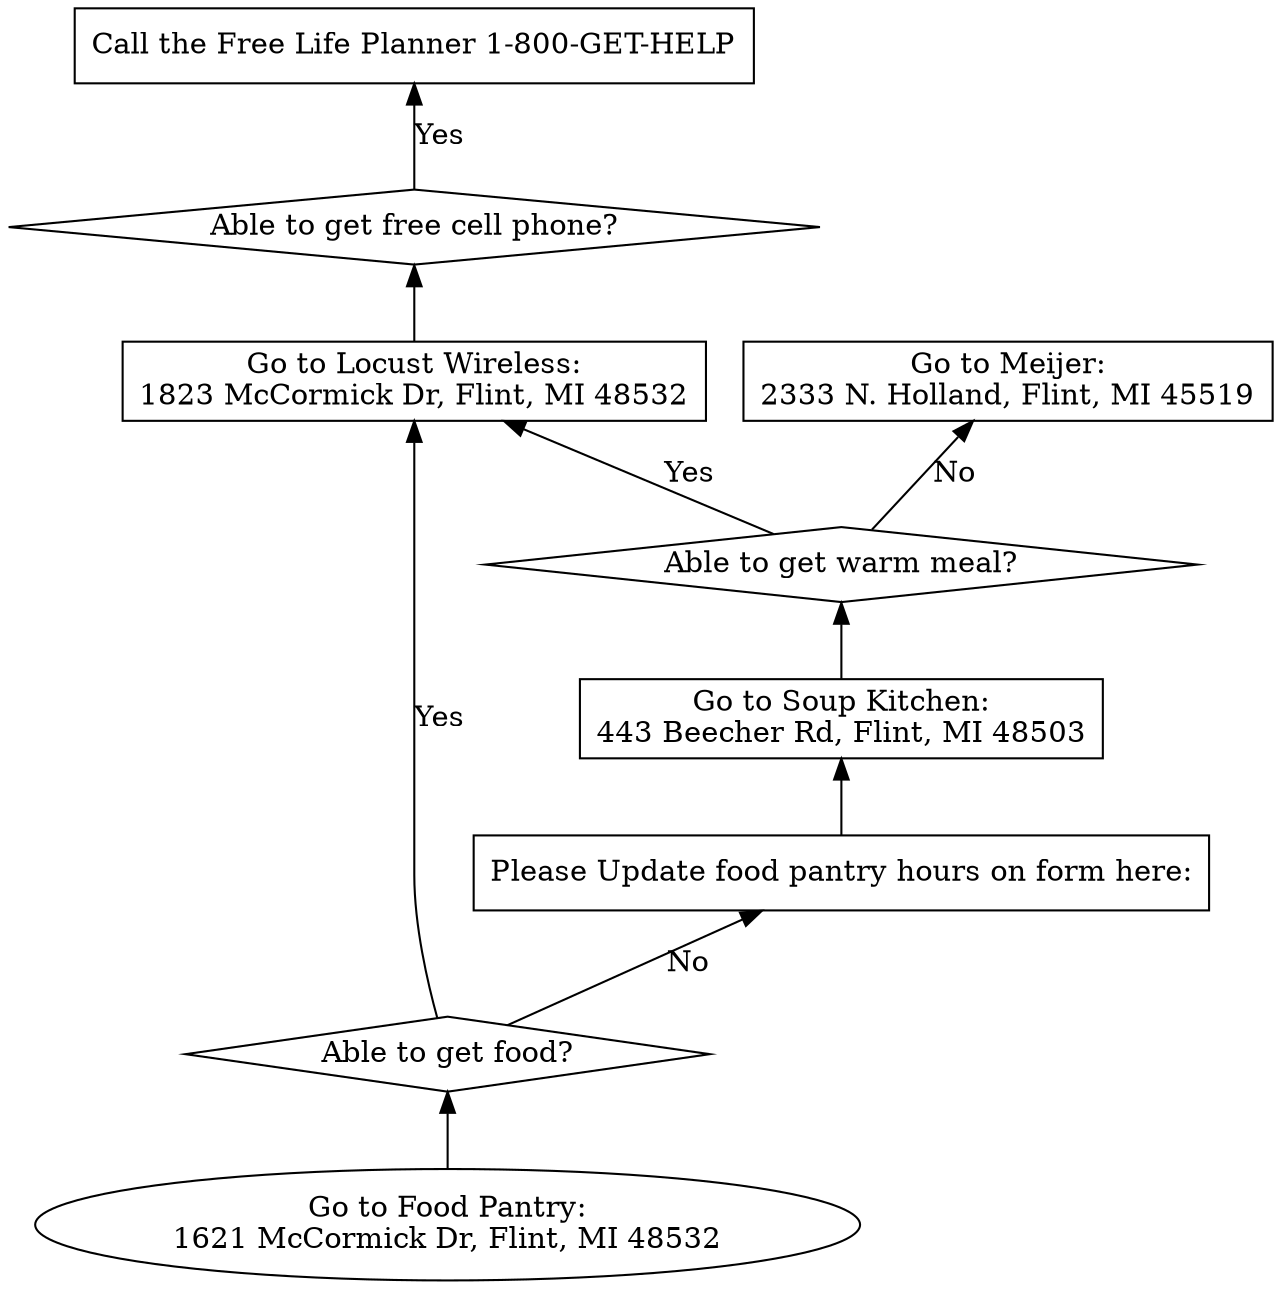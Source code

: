 digraph {
	rankdir = BT;
	
	start [label="Go to Food Pantry:\n1621 McCormick Dr, Flint, MI 48532"];

	start -> foodPantry;

	foodPantry [shape=diamond, label="Able to get food?"];

	foodPantry -> cellPhone [label="Yes"];
	foodPantry -> updateFoodPantryHours [label="No"];

	cellPhone [shape=box, label="Go to Locust Wireless:\n1823 McCormick Dr, Flint, MI 48532"];
	updateFoodPantryHours [shape=box, label="Please Update food pantry hours on form here:"];	
	updateFoodPantryHours -> soupKitchen;
	soupKitchen [shape=box, label="Go to Soup Kitchen:\n443 Beecher Rd, Flint, MI 48503"];

	ableToGetMeal [shape=diamond, label="Able to get warm meal?"];

	soupKitchen -> ableToGetMeal;
	ableToGetMeal -> cellPhone [label="Yes"]
	
	cellPhone -> ableToGetCellPhone;

	ableToGetCellPhone [shape=diamond, label="Able to get free cell phone?"];
	
	ableToGetCellPhone -> callFLP [label="Yes"];

	callFLP [shape=box, label="Call the Free Life Planner 1-800-GET-HELP"];
	
	
	goToMeijer [shape=box, label="Go to Meijer:\n2333 N. Holland, Flint, MI 45519"];
	
	ableToGetMeal -> goToMeijer [label="No"];
	

	// { rank=same; decision; public }
	// { rank=same; notpublic; private }

}
